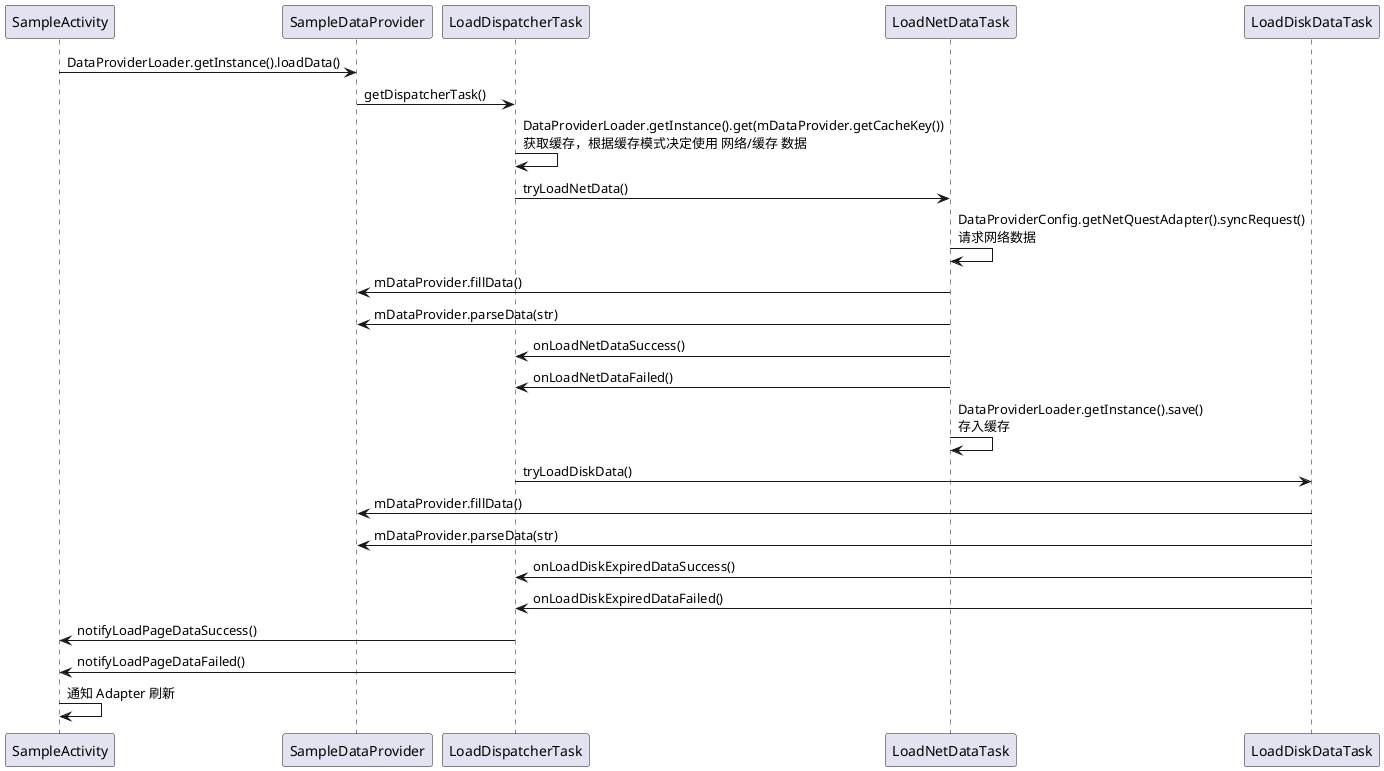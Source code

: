 @startuml
'Alice -> Bob: Authentication Request
'Bob --> Alice: Authentication Response
'
'Alice -> Bob: Another authentication Request
'Alice <-- Bob: another authentication Response

'SampleActivity -> DataProviderLoader: load(BaseDataProvider)


SampleActivity -> SampleDataProvider: DataProviderLoader.getInstance().loadData()

SampleDataProvider -> LoadDispatcherTask: getDispatcherTask()

LoadDispatcherTask -> LoadDispatcherTask: DataProviderLoader.getInstance().get(mDataProvider.getCacheKey())\n获取缓存，根据缓存模式决定使用 网络/缓存 数据

LoadDispatcherTask -> LoadNetDataTask: tryLoadNetData()

LoadNetDataTask -> LoadNetDataTask: DataProviderConfig.getNetQuestAdapter().syncRequest()\n请求网络数据

LoadNetDataTask -> SampleDataProvider:  mDataProvider.fillData()

LoadNetDataTask -> SampleDataProvider:  mDataProvider.parseData(str)

LoadNetDataTask -> LoadDispatcherTask: onLoadNetDataSuccess()

LoadNetDataTask -> LoadDispatcherTask: onLoadNetDataFailed()

LoadNetDataTask -> LoadNetDataTask: DataProviderLoader.getInstance().save()\n存入缓存


LoadDispatcherTask -> LoadDiskDataTask: tryLoadDiskData()


LoadDiskDataTask -> SampleDataProvider:  mDataProvider.fillData()

LoadDiskDataTask -> SampleDataProvider:  mDataProvider.parseData(str)

LoadDiskDataTask -> LoadDispatcherTask: onLoadDiskExpiredDataSuccess()

LoadDiskDataTask -> LoadDispatcherTask: onLoadDiskExpiredDataFailed()

LoadDispatcherTask -> SampleActivity: notifyLoadPageDataSuccess()

LoadDispatcherTask -> SampleActivity: notifyLoadPageDataFailed()

SampleActivity -> SampleActivity: 通知 Adapter 刷新

@enduml